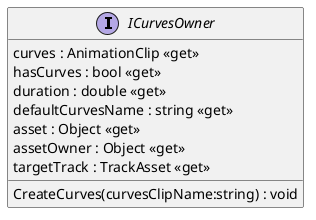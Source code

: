 @startuml
interface ICurvesOwner {
    curves : AnimationClip <<get>>
    hasCurves : bool <<get>>
    duration : double <<get>>
    CreateCurves(curvesClipName:string) : void
    defaultCurvesName : string <<get>>
    asset : Object <<get>>
    assetOwner : Object <<get>>
    targetTrack : TrackAsset <<get>>
}
@enduml
